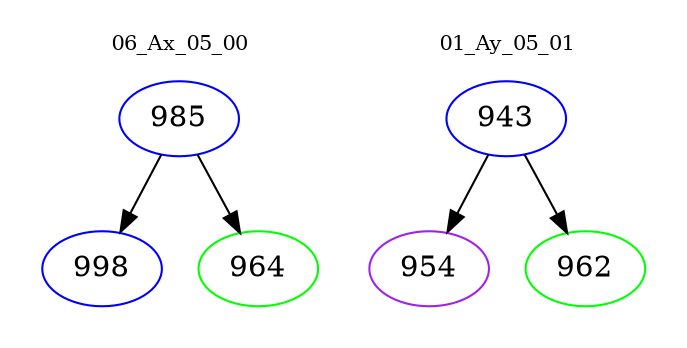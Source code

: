 digraph{
subgraph cluster_0 {
color = white
label = "06_Ax_05_00";
fontsize=10;
T0_985 [label="985", color="blue"]
T0_985 -> T0_998 [color="black"]
T0_998 [label="998", color="blue"]
T0_985 -> T0_964 [color="black"]
T0_964 [label="964", color="green"]
}
subgraph cluster_1 {
color = white
label = "01_Ay_05_01";
fontsize=10;
T1_943 [label="943", color="blue"]
T1_943 -> T1_954 [color="black"]
T1_954 [label="954", color="purple"]
T1_943 -> T1_962 [color="black"]
T1_962 [label="962", color="green"]
}
}
